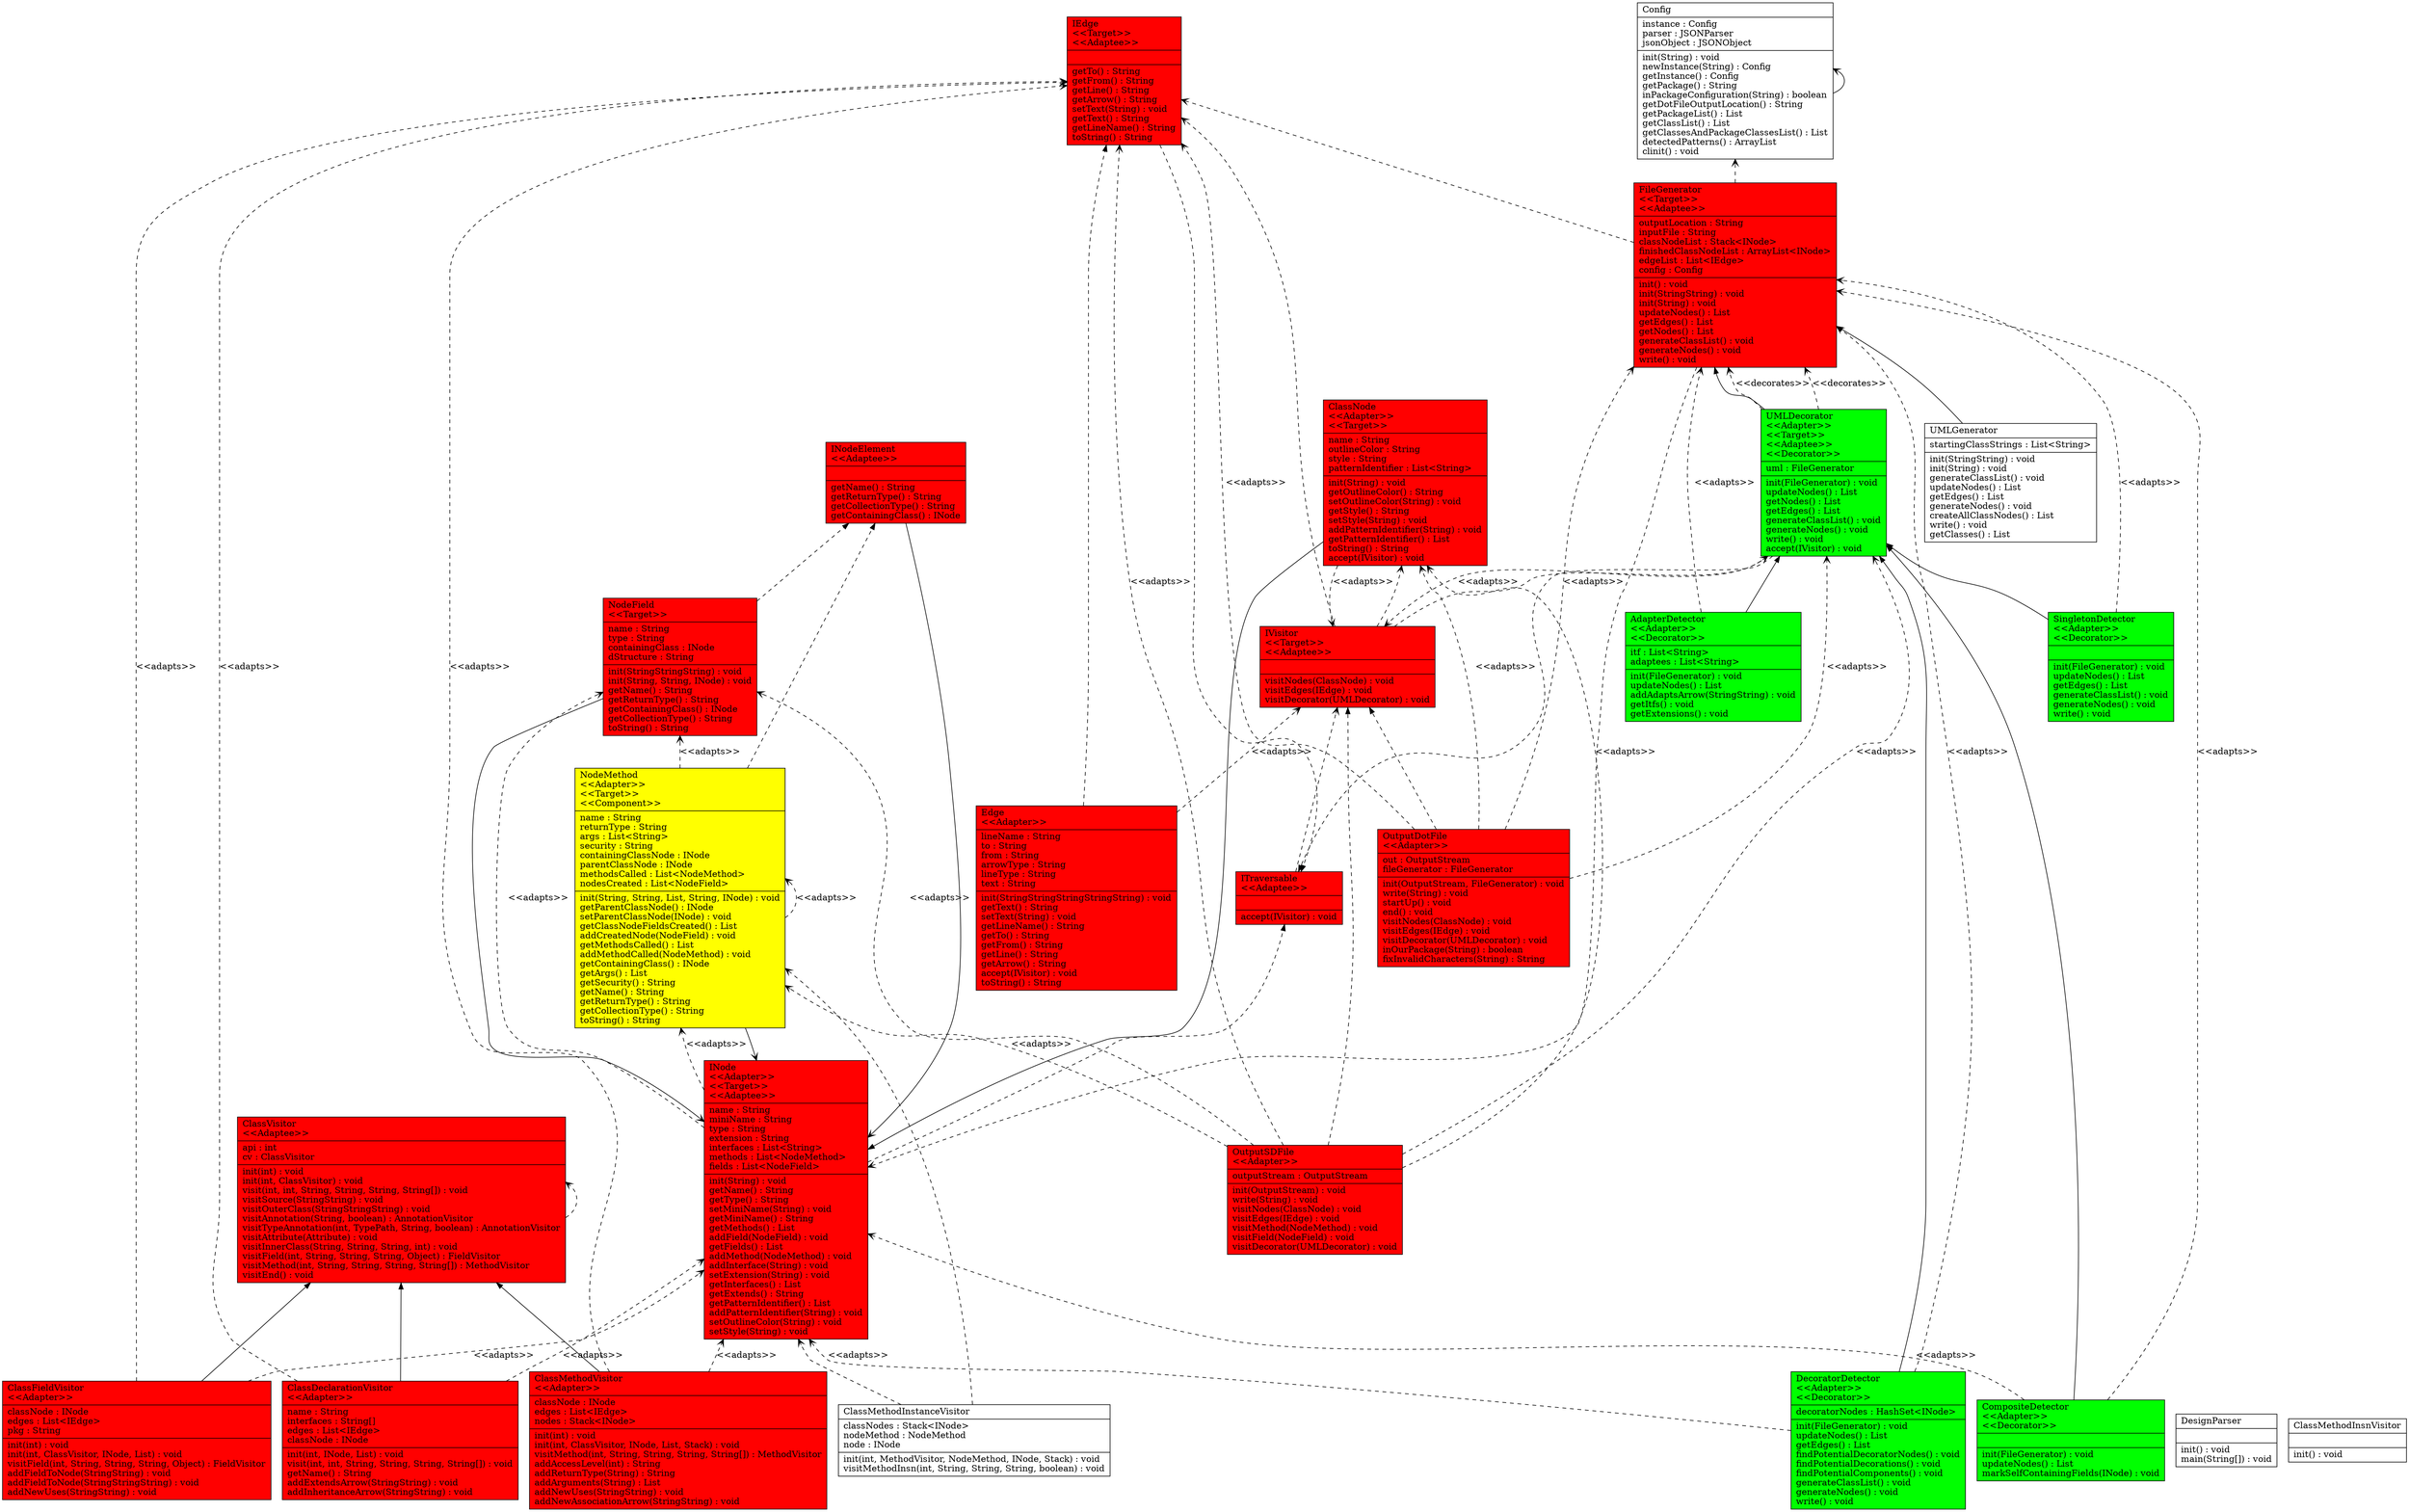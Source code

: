 digraph G {

fontname = "Bitstream Vera Sans"
fontsize = 8
rankdir=BT

node [shape = "record" color = "#000000" fillcolor = "#ff0000" style="filled"]
ClassTClassVisitor [label = "{ClassVisitor\l\<\<Adaptee\>\>\l|api : int\lcv : ClassVisitor\l|init(int) : void\linit(int, ClassVisitor) : void\lvisit(int, int, String, String, String, String[]) : void\lvisitSource(StringString) : void\lvisitOuterClass(StringStringString) : void\lvisitAnnotation(String, boolean) : AnnotationVisitor\lvisitTypeAnnotation(int, TypePath, String, boolean) : AnnotationVisitor\lvisitAttribute(Attribute) : void\lvisitInnerClass(String, String, String, int) : void\lvisitField(int, String, String, String, Object) : FieldVisitor\lvisitMethod(int, String, String, String, String[]) : MethodVisitor\lvisitEnd() : void\l}"]
node [shape = "record" color = "#000000" fillcolor = "#000000" style=""]
ClassTUMLGenerator [label = "{UMLGenerator\l|startingClassStrings : List\<String\>\l|init(StringString) : void\linit(String) : void\lgenerateClassList() : void\lupdateNodes() : List\lgetEdges() : List\lgenerateNodes() : void\lcreateAllClassNodes() : List\lwrite() : void\lgetClasses() : List\l}"]
node [shape = "record" color = "#000000" fillcolor = "#00ff00" style="filled"]
ClassTUMLDecorator [label = "{UMLDecorator\l\<\<Adapter\>\>\l\<\<Target\>\>\l\<\<Adaptee\>\>\l\<\<Decorator\>\>\l|uml : FileGenerator\l|init(FileGenerator) : void\lupdateNodes() : List\lgetNodes() : List\lgetEdges() : List\lgenerateClassList() : void\lgenerateNodes() : void\lwrite() : void\laccept(IVisitor) : void\l}"]
node [shape = "record" color = "#000000" fillcolor = "#00ff00" style="filled"]
ClassTSingletonDetector [label = "{SingletonDetector\l\<\<Adapter\>\>\l\<\<Decorator\>\>\l||init(FileGenerator) : void\lupdateNodes() : List\lgetEdges() : List\lgenerateClassList() : void\lgenerateNodes() : void\lwrite() : void\l}"]
node [shape = "record" color = "#000000" fillcolor = "#ff0000" style="filled"]
ClassTOutputSDFile [label = "{OutputSDFile\l\<\<Adapter\>\>\l|outputStream : OutputStream\l|init(OutputStream) : void\lwrite(String) : void\lvisitNodes(ClassNode) : void\lvisitEdges(IEdge) : void\lvisitMethod(NodeMethod) : void\lvisitField(NodeField) : void\lvisitDecorator(UMLDecorator) : void\l}"]
node [shape = "record" color = "#000000" fillcolor = "#ff0000" style="filled"]
ClassTOutputDotFile [label = "{OutputDotFile\l\<\<Adapter\>\>\l|out : OutputStream\lfileGenerator : FileGenerator\l|init(OutputStream, FileGenerator) : void\lwrite(String) : void\lstartUp() : void\lend() : void\lvisitNodes(ClassNode) : void\lvisitEdges(IEdge) : void\lvisitDecorator(UMLDecorator) : void\linOurPackage(String) : boolean\lfixInvalidCharacters(String) : String\l}"]
node [shape = "record" color = "#000000" fillcolor = "#ffff00" style="filled"]
ClassTNodeMethod [label = "{NodeMethod\l\<\<Adapter\>\>\l\<\<Target\>\>\l\<\<Component\>\>\l|name : String\lreturnType : String\largs : List\<String\>\lsecurity : String\lcontainingClassNode : INode\lparentClassNode : INode\lmethodsCalled : List\<NodeMethod\>\lnodesCreated : List\<NodeField\>\l|init(String, String, List, String, INode) : void\lgetParentClassNode() : INode\lsetParentClassNode(INode) : void\lgetClassNodeFieldsCreated() : List\laddCreatedNode(NodeField) : void\lgetMethodsCalled() : List\laddMethodCalled(NodeMethod) : void\lgetContainingClass() : INode\lgetArgs() : List\lgetSecurity() : String\lgetName() : String\lgetReturnType() : String\lgetCollectionType() : String\ltoString() : String\l}"]
node [shape = "record" color = "#000000" fillcolor = "#ff0000" style="filled"]
ClassTNodeField [label = "{NodeField\l\<\<Target\>\>\l|name : String\ltype : String\lcontainingClass : INode\ldStructure : String\l|init(StringStringString) : void\linit(String, String, INode) : void\lgetName() : String\lgetReturnType() : String\lgetContainingClass() : INode\lgetCollectionType() : String\ltoString() : String\l}"]
node [shape = "record" color = "#000000" fillcolor = "#ff0000" style="filled"]
ClassTIVisitor [label = "{IVisitor\l\<\<Target\>\>\l\<\<Adaptee\>\>\l||visitNodes(ClassNode) : void\lvisitEdges(IEdge) : void\lvisitDecorator(UMLDecorator) : void\l}"]
node [shape = "record" color = "#000000" fillcolor = "#ff0000" style="filled"]
ClassTITraversable [label = "{ITraversable\l\<\<Adaptee\>\>\l||accept(IVisitor) : void\l}"]
node [shape = "record" color = "#000000" fillcolor = "#ff0000" style="filled"]
ClassTINodeElement [label = "{INodeElement\l\<\<Adaptee\>\>\l||getName() : String\lgetReturnType() : String\lgetCollectionType() : String\lgetContainingClass() : INode\l}"]
node [shape = "record" color = "#000000" fillcolor = "#ff0000" style="filled"]
ClassTINode [label = "{INode\l\<\<Adapter\>\>\l\<\<Target\>\>\l\<\<Adaptee\>\>\l|name : String\lminiName : String\ltype : String\lextension : String\linterfaces : List\<String\>\lmethods : List\<NodeMethod\>\lfields : List\<NodeField\>\l|init(String) : void\lgetName() : String\lgetType() : String\lsetMiniName(String) : void\lgetMiniName() : String\lgetMethods() : List\laddField(NodeField) : void\lgetFields() : List\laddMethod(NodeMethod) : void\laddInterface(String) : void\lsetExtension(String) : void\lgetInterfaces() : List\lgetExtends() : String\lgetPatternIdentifier() : List\laddPatternIdentifier(String) : void\lsetOutlineColor(String) : void\lsetStyle(String) : void\l}"]
node [shape = "record" color = "#000000" fillcolor = "#ff0000" style="filled"]
ClassTIEdge [label = "{IEdge\l\<\<Target\>\>\l\<\<Adaptee\>\>\l||getTo() : String\lgetFrom() : String\lgetLine() : String\lgetArrow() : String\lsetText(String) : void\lgetText() : String\lgetLineName() : String\ltoString() : String\l}"]
node [shape = "record" color = "#000000" fillcolor = "#ff0000" style="filled"]
ClassTFileGenerator [label = "{FileGenerator\l\<\<Target\>\>\l\<\<Adaptee\>\>\l|outputLocation : String\linputFile : String\lclassNodeList : Stack\<INode\>\lfinishedClassNodeList : ArrayList\<INode\>\ledgeList : List\<IEdge\>\lconfig : Config\l|init() : void\linit(StringString) : void\linit(String) : void\lupdateNodes() : List\lgetEdges() : List\lgetNodes() : List\lgenerateClassList() : void\lgenerateNodes() : void\lwrite() : void\l}"]
node [shape = "record" color = "#000000" fillcolor = "#ff0000" style="filled"]
ClassTEdge [label = "{Edge\l\<\<Adapter\>\>\l|lineName : String\lto : String\lfrom : String\larrowType : String\llineType : String\ltext : String\l|init(StringStringStringStringString) : void\lgetText() : String\lsetText(String) : void\lgetLineName() : String\lgetTo() : String\lgetFrom() : String\lgetLine() : String\lgetArrow() : String\laccept(IVisitor) : void\ltoString() : String\l}"]
node [shape = "record" color = "#000000" fillcolor = "#000000" style=""]
ClassTDesignParser [label = "{DesignParser\l||init() : void\lmain(String[]) : void\l}"]
node [shape = "record" color = "#000000" fillcolor = "#00ff00" style="filled"]
ClassTDecoratorDetector [label = "{DecoratorDetector\l\<\<Adapter\>\>\l\<\<Decorator\>\>\l|decoratorNodes : HashSet\<INode\>\l|init(FileGenerator) : void\lupdateNodes() : List\lgetEdges() : List\lfindPotentialDecoratorNodes() : void\lfindPotentialDecorations() : void\lfindPotentialComponents() : void\lgenerateClassList() : void\lgenerateNodes() : void\lwrite() : void\l}"]
node [shape = "record" color = "#000000" fillcolor = "#000000" style=""]
ClassTConfig [label = "{Config\l|instance : Config\lparser : JSONParser\ljsonObject : JSONObject\l|init(String) : void\lnewInstance(String) : Config\lgetInstance() : Config\lgetPackage() : String\linPackageConfiguration(String) : boolean\lgetDotFileOutputLocation() : String\lgetPackageList() : List\lgetClassList() : List\lgetClassesAndPackageClassesList() : List\ldetectedPatterns() : ArrayList\lclinit() : void\l}"]
node [shape = "record" color = "#000000" fillcolor = "#00ff00" style="filled"]
ClassTCompositeDetector [label = "{CompositeDetector\l\<\<Adapter\>\>\l\<\<Decorator\>\>\l||init(FileGenerator) : void\lupdateNodes() : List\lmarkSelfContainingFields(INode) : void\l}"]
node [shape = "record" color = "#000000" fillcolor = "#ff0000" style="filled"]
ClassTClassNode [label = "{ClassNode\l\<\<Adapter\>\>\l\<\<Target\>\>\l|name : String\loutlineColor : String\lstyle : String\lpatternIdentifier : List\<String\>\l|init(String) : void\lgetOutlineColor() : String\lsetOutlineColor(String) : void\lgetStyle() : String\lsetStyle(String) : void\laddPatternIdentifier(String) : void\lgetPatternIdentifier() : List\ltoString() : String\laccept(IVisitor) : void\l}"]
node [shape = "record" color = "#000000" fillcolor = "#ff0000" style="filled"]
ClassTClassMethodVisitor [label = "{ClassMethodVisitor\l\<\<Adapter\>\>\l|classNode : INode\ledges : List\<IEdge\>\lnodes : Stack\<INode\>\l|init(int) : void\linit(int, ClassVisitor, INode, List, Stack) : void\lvisitMethod(int, String, String, String, String[]) : MethodVisitor\laddAccessLevel(int) : String\laddReturnType(String) : String\laddArguments(String) : List\laddNewUses(StringString) : void\laddNewAssociationArrow(StringString) : void\l}"]
node [shape = "record" color = "#000000" fillcolor = "#000000" style=""]
ClassTClassMethodInstanceVisitor [label = "{ClassMethodInstanceVisitor\l|classNodes : Stack\<INode\>\lnodeMethod : NodeMethod\lnode : INode\l|init(int, MethodVisitor, NodeMethod, INode, Stack) : void\lvisitMethodInsn(int, String, String, String, boolean) : void\l}"]
node [shape = "record" color = "#000000" fillcolor = "#000000" style=""]
ClassTClassMethodInsnVisitor [label = "{ClassMethodInsnVisitor\l||init() : void\l}"]
node [shape = "record" color = "#000000" fillcolor = "#ff0000" style="filled"]
ClassTClassFieldVisitor [label = "{ClassFieldVisitor\l\<\<Adapter\>\>\l|classNode : INode\ledges : List\<IEdge\>\lpkg : String\l|init(int) : void\linit(int, ClassVisitor, INode, List) : void\lvisitField(int, String, String, String, Object) : FieldVisitor\laddFieldToNode(StringString) : void\laddFieldToNode(StringStringString) : void\laddNewUses(StringString) : void\l}"]
node [shape = "record" color = "#000000" fillcolor = "#ff0000" style="filled"]
ClassTClassDeclarationVisitor [label = "{ClassDeclarationVisitor\l\<\<Adapter\>\>\l|name : String\linterfaces : String[]\ledges : List\<IEdge\>\lclassNode : INode\l|init(int, INode, List) : void\lvisit(int, int, String, String, String, String[]) : void\lgetName() : String\laddExtendsArrow(StringString) : void\laddInheritanceArrow(StringString) : void\l}"]
node [shape = "record" color = "#000000" fillcolor = "#00ff00" style="filled"]
ClassTAdapterDetector [label = "{AdapterDetector\l\<\<Adapter\>\>\l\<\<Decorator\>\>\l|itf : List\<String\>\ladaptees : List\<String\>\l|init(FileGenerator) : void\lupdateNodes() : List\laddAdaptsArrow(StringString) : void\lgetItfs() : void\lgetExtensions() : void\l}"]
edge [arrowhead = "vee" style = "dashed" label = ""]
ClassTClassVisitor -> ClassTClassVisitor
edge [arrowhead = "normal" style = "solid" label = ""]
ClassTUMLGenerator -> ClassTFileGenerator
edge [arrowhead = "normal" style = "solid" label = ""]
ClassTUMLDecorator -> ClassTFileGenerator
edge [arrowhead = "normal" style = "dashed" label = ""]
ClassTUMLDecorator -> ClassTITraversable
edge [arrowhead = "vee" style = "dashed" label = "<<decorates>>"]
ClassTUMLDecorator -> ClassTFileGenerator
edge [arrowhead = "vee" style = "dashed" label = "<<decorates>>"]
ClassTUMLDecorator -> ClassTFileGenerator
edge [arrowhead = "vee" style = "dashed" label = "\<\<adapts\>\>"]
ClassTUMLDecorator -> ClassTIVisitor
edge [arrowhead = "normal" style = "solid" label = ""]
ClassTSingletonDetector -> ClassTUMLDecorator
edge [arrowhead = "vee" style = "dashed" label = "\<\<adapts\>\>"]
ClassTSingletonDetector -> ClassTFileGenerator
edge [arrowhead = "normal" style = "dashed" label = ""]
ClassTOutputSDFile -> ClassTIVisitor
edge [arrowhead = "vee" style = "dashed" label = "\<\<adapts\>\>"]
ClassTOutputSDFile -> ClassTClassNode
edge [arrowhead = "vee" style = "dashed" label = "\<\<adapts\>\>"]
ClassTOutputSDFile -> ClassTIEdge
edge [arrowhead = "vee" style = "dashed" label = "\<\<adapts\>\>"]
ClassTOutputSDFile -> ClassTNodeMethod
edge [arrowhead = "vee" style = "dashed" label = "\<\<adapts\>\>"]
ClassTOutputSDFile -> ClassTNodeField
edge [arrowhead = "vee" style = "dashed" label = "\<\<adapts\>\>"]
ClassTOutputSDFile -> ClassTUMLDecorator
edge [arrowhead = "normal" style = "dashed" label = ""]
ClassTOutputDotFile -> ClassTIVisitor
edge [arrowhead = "vee" style = "dashed" label = "\<\<adapts\>\>"]
ClassTOutputDotFile -> ClassTFileGenerator
edge [arrowhead = "vee" style = "dashed" label = "\<\<adapts\>\>"]
ClassTOutputDotFile -> ClassTClassNode
edge [arrowhead = "vee" style = "dashed" label = "\<\<adapts\>\>"]
ClassTOutputDotFile -> ClassTIEdge
edge [arrowhead = "vee" style = "dashed" label = "\<\<adapts\>\>"]
ClassTOutputDotFile -> ClassTUMLDecorator
edge [arrowhead = "normal" style = "dashed" label = ""]
ClassTNodeMethod -> ClassTINodeElement
edge [arrowhead = "vee" style = "dashed" label = "\<\<adapts\>\>"]
ClassTNodeMethod -> ClassTNodeMethod
edge [arrowhead = "vee" style = "dashed" label = "\<\<adapts\>\>"]
ClassTNodeMethod -> ClassTNodeField
edge [arrowhead = "vee" style = "solid" label = ""]
ClassTNodeMethod -> ClassTINode
edge [arrowhead = "normal" style = "dashed" label = ""]
ClassTNodeField -> ClassTINodeElement
edge [arrowhead = "vee" style = "solid" label = ""]
ClassTNodeField -> ClassTINode
edge [arrowhead = "vee" style = "dashed" label = ""]
ClassTIVisitor -> ClassTClassNode
edge [arrowhead = "vee" style = "dashed" label = ""]
ClassTIVisitor -> ClassTIEdge
edge [arrowhead = "vee" style = "dashed" label = ""]
ClassTIVisitor -> ClassTUMLDecorator
edge [arrowhead = "vee" style = "dashed" label = ""]
ClassTITraversable -> ClassTIVisitor
edge [arrowhead = "vee" style = "solid" label = ""]
ClassTINodeElement -> ClassTINode
edge [arrowhead = "normal" style = "dashed" label = ""]
ClassTINode -> ClassTITraversable
edge [arrowhead = "vee" style = "dashed" label = "\<\<adapts\>\>"]
ClassTINode -> ClassTNodeMethod
edge [arrowhead = "vee" style = "dashed" label = "\<\<adapts\>\>"]
ClassTINode -> ClassTNodeField
edge [arrowhead = "normal" style = "dashed" label = ""]
ClassTIEdge -> ClassTITraversable
edge [arrowhead = "vee" style = "dashed" label = ""]
ClassTFileGenerator -> ClassTINode
edge [arrowhead = "vee" style = "dashed" label = ""]
ClassTFileGenerator -> ClassTIEdge
edge [arrowhead = "vee" style = "dashed" label = ""]
ClassTFileGenerator -> ClassTConfig
edge [arrowhead = "normal" style = "dashed" label = ""]
ClassTEdge -> ClassTIEdge
edge [arrowhead = "vee" style = "dashed" label = "\<\<adapts\>\>"]
ClassTEdge -> ClassTIVisitor
edge [arrowhead = "normal" style = "solid" label = ""]
ClassTDecoratorDetector -> ClassTUMLDecorator
edge [arrowhead = "vee" style = "dashed" label = "\<\<adapts\>\>"]
ClassTDecoratorDetector -> ClassTINode
edge [arrowhead = "vee" style = "dashed" label = "\<\<adapts\>\>"]
ClassTDecoratorDetector -> ClassTFileGenerator
edge [arrowhead = "vee" style = "solid" label = ""]
ClassTConfig -> ClassTConfig
edge [arrowhead = "normal" style = "solid" label = ""]
ClassTCompositeDetector -> ClassTUMLDecorator
edge [arrowhead = "vee" style = "dashed" label = "\<\<adapts\>\>"]
ClassTCompositeDetector -> ClassTFileGenerator
edge [arrowhead = "vee" style = "dashed" label = "\<\<adapts\>\>"]
ClassTCompositeDetector -> ClassTINode
edge [arrowhead = "normal" style = "solid" label = ""]
ClassTClassNode -> ClassTINode
edge [arrowhead = "vee" style = "dashed" label = "\<\<adapts\>\>"]
ClassTClassNode -> ClassTIVisitor
edge [arrowhead = "normal" style = "solid" label = ""]
ClassTClassMethodVisitor -> ClassTClassVisitor
edge [arrowhead = "vee" style = "dashed" label = "\<\<adapts\>\>"]
ClassTClassMethodVisitor -> ClassTINode
edge [arrowhead = "vee" style = "dashed" label = "\<\<adapts\>\>"]
ClassTClassMethodVisitor -> ClassTIEdge
edge [arrowhead = "vee" style = "dashed" label = ""]
ClassTClassMethodInstanceVisitor -> ClassTINode
edge [arrowhead = "vee" style = "dashed" label = ""]
ClassTClassMethodInstanceVisitor -> ClassTNodeMethod
edge [arrowhead = "normal" style = "solid" label = ""]
ClassTClassFieldVisitor -> ClassTClassVisitor
edge [arrowhead = "vee" style = "dashed" label = "\<\<adapts\>\>"]
ClassTClassFieldVisitor -> ClassTINode
edge [arrowhead = "vee" style = "dashed" label = "\<\<adapts\>\>"]
ClassTClassFieldVisitor -> ClassTIEdge
edge [arrowhead = "normal" style = "solid" label = ""]
ClassTClassDeclarationVisitor -> ClassTClassVisitor
edge [arrowhead = "vee" style = "dashed" label = "\<\<adapts\>\>"]
ClassTClassDeclarationVisitor -> ClassTIEdge
edge [arrowhead = "vee" style = "dashed" label = "\<\<adapts\>\>"]
ClassTClassDeclarationVisitor -> ClassTINode
edge [arrowhead = "normal" style = "solid" label = ""]
ClassTAdapterDetector -> ClassTUMLDecorator
edge [arrowhead = "vee" style = "dashed" label = "\<\<adapts\>\>"]
ClassTAdapterDetector -> ClassTFileGenerator
}
